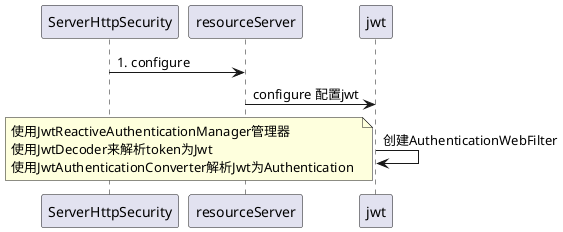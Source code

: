 @startuml

ServerHttpSecurity -> resourceServer: #configure 
resourceServer -> jwt: configure 配置jwt
jwt -> jwt: 创建AuthenticationWebFilter
note left
使用JwtReactiveAuthenticationManager管理器
使用JwtDecoder来解析token为Jwt
使用JwtAuthenticationConverter解析Jwt为Authentication 
end note

@enduml